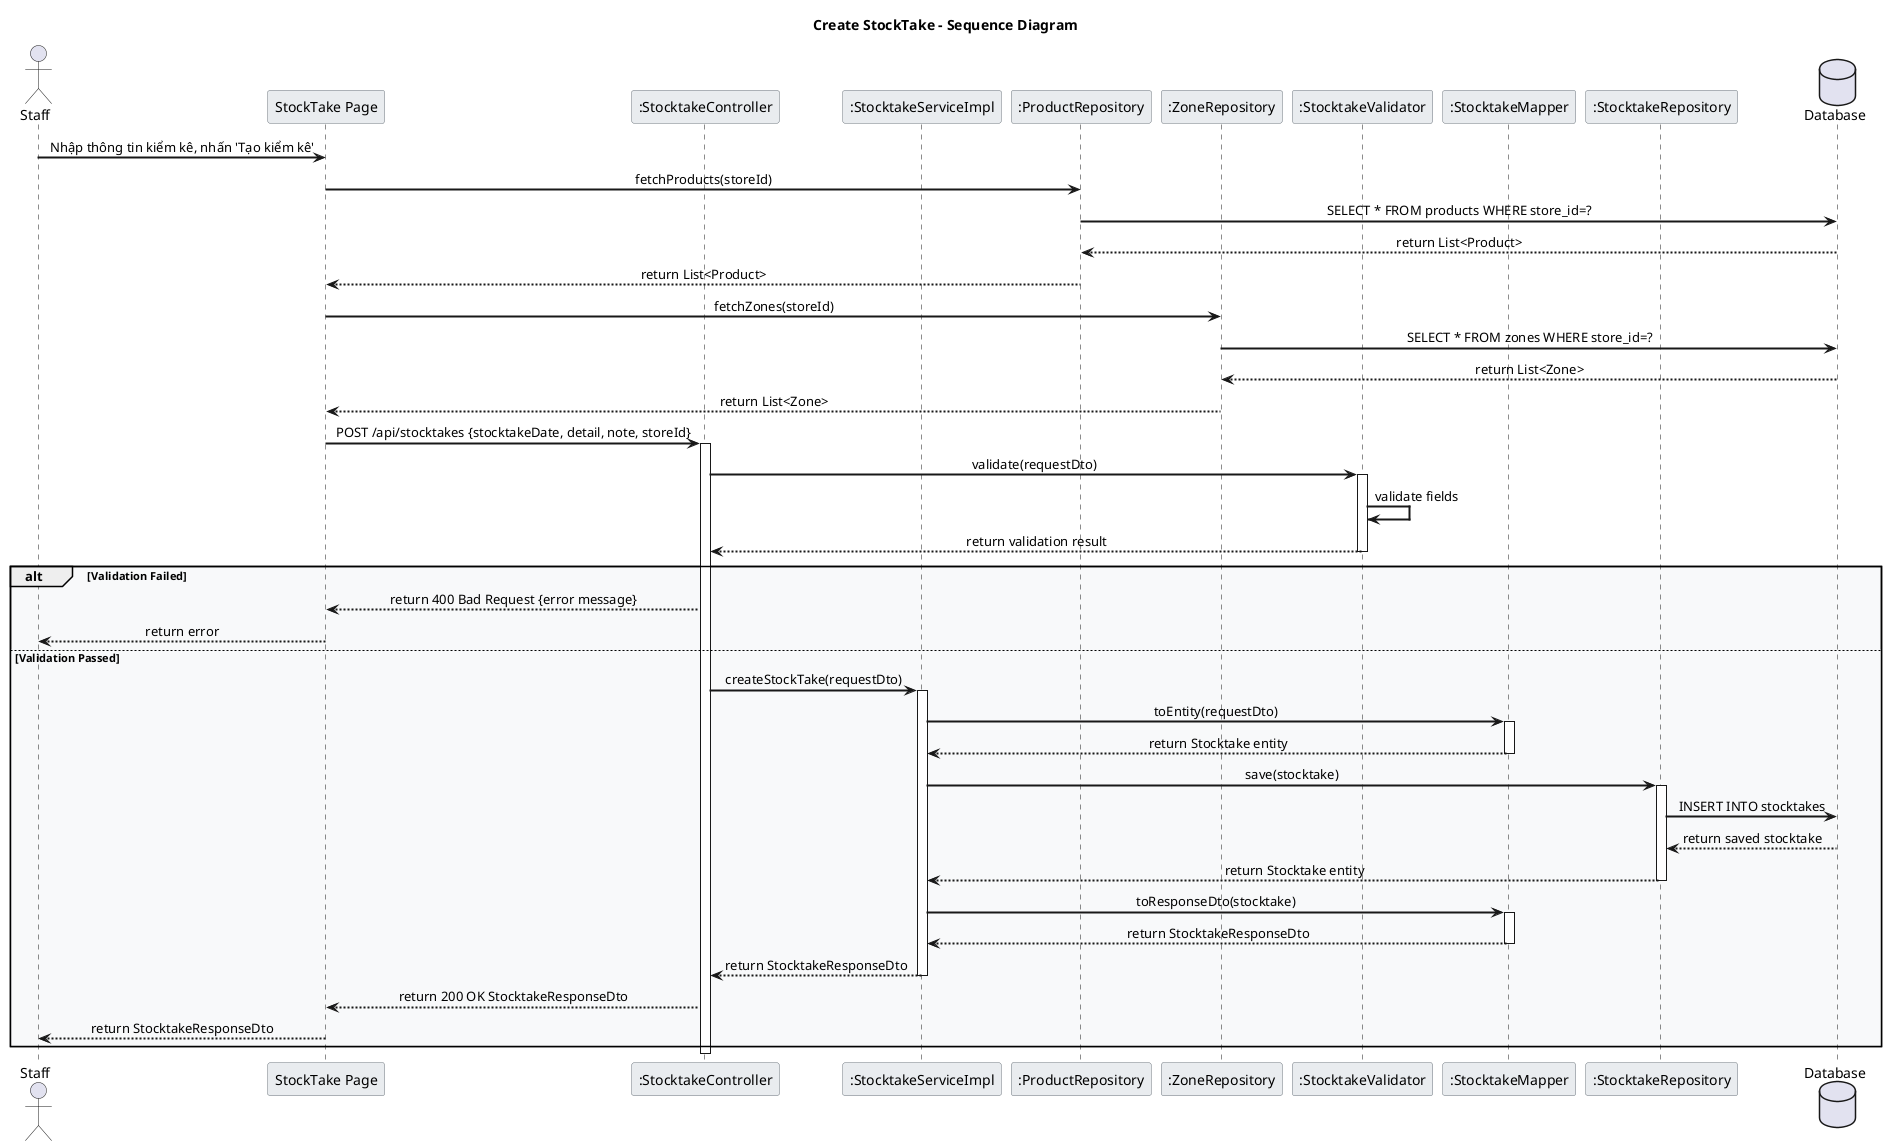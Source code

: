 @startuml Stocktake_Create_Sequence

skinparam backgroundColor white
skinparam sequenceArrowThickness 2
skinparam sequenceMessageAlign center
skinparam sequenceGroupBodyBackgroundColor #F8F9FA
skinparam sequenceParticipantBorderColor #6C757D
skinparam sequenceParticipantBackgroundColor #E9ECEF
skinparam sequenceLifeLineStroke dash

title Create StockTake - Sequence Diagram

actor Staff
participant "StockTake Page" as UI
participant ":StocktakeController" as CC
participant ":StocktakeServiceImpl" as CS
participant ":ProductRepository" as PR
participant ":ZoneRepository" as ZR
participant ":StocktakeValidator" as CV
participant ":StocktakeMapper" as CM
participant ":StocktakeRepository" as CR
database "Database" as DB

Staff -> UI : Nhập thông tin kiểm kê, nhấn 'Tạo kiểm kê'
UI -> PR : fetchProducts(storeId)
PR -> DB : SELECT * FROM products WHERE store_id=?
DB --> PR : return List<Product>
PR --> UI : return List<Product>
UI -> ZR : fetchZones(storeId)
ZR -> DB : SELECT * FROM zones WHERE store_id=?
DB --> ZR : return List<Zone>
ZR --> UI : return List<Zone>
UI -> CC : POST /api/stocktakes {stocktakeDate, detail, note, storeId}
activate CC

CC -> CV : validate(requestDto)
activate CV
CV -> CV : validate fields
CV --> CC : return validation result
deactivate CV

alt Validation Failed
    CC --> UI : return 400 Bad Request {error message}
    UI --> Staff : return error
else Validation Passed
    CC -> CS : createStockTake(requestDto)
    activate CS
    CS -> CM : toEntity(requestDto)
    activate CM
    CM --> CS : return Stocktake entity
    deactivate CM
    CS -> CR : save(stocktake)
    activate CR
    CR -> DB : INSERT INTO stocktakes
    DB --> CR : return saved stocktake
    CR --> CS : return Stocktake entity
    deactivate CR
    CS -> CM : toResponseDto(stocktake)
    activate CM
    CM --> CS : return StocktakeResponseDto
    deactivate CM
    CS --> CC : return StocktakeResponseDto
    deactivate CS
    CC --> UI : return 200 OK StocktakeResponseDto
    UI --> Staff : return StocktakeResponseDto
end

deactivate CC
@enduml 